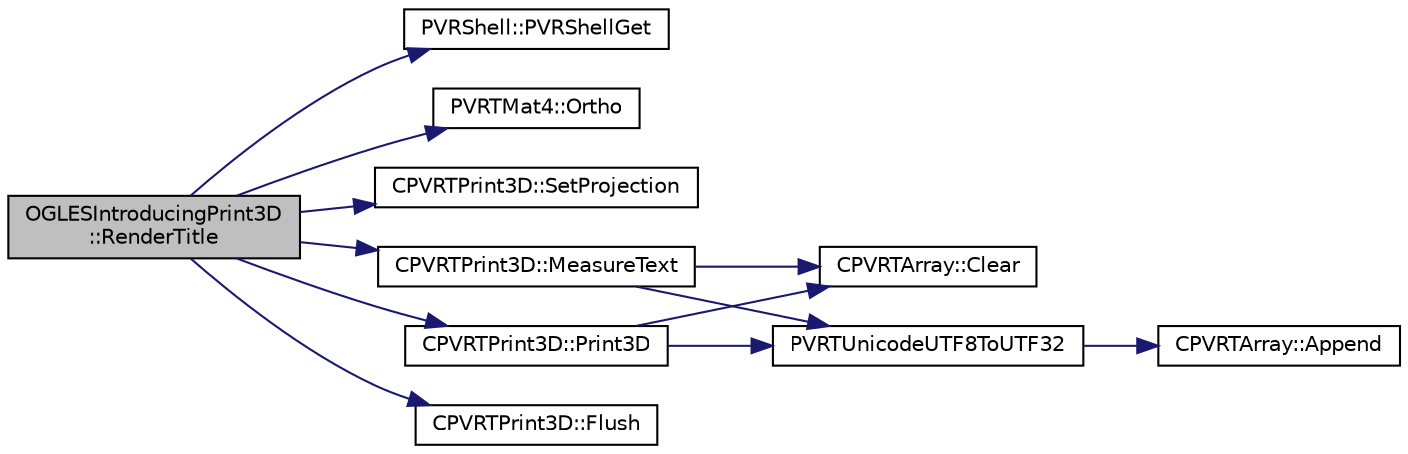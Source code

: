 digraph "OGLESIntroducingPrint3D::RenderTitle"
{
  edge [fontname="Helvetica",fontsize="10",labelfontname="Helvetica",labelfontsize="10"];
  node [fontname="Helvetica",fontsize="10",shape=record];
  rankdir="LR";
  Node1 [label="OGLESIntroducingPrint3D\l::RenderTitle",height=0.2,width=0.4,color="black", fillcolor="grey75", style="filled", fontcolor="black"];
  Node1 -> Node2 [color="midnightblue",fontsize="10",style="solid"];
  Node2 [label="PVRShell::PVRShellGet",height=0.2,width=0.4,color="black", fillcolor="white", style="filled",URL="$class_p_v_r_shell.html#ad58b00376cdae7a8aeea41fc17367bfd",tooltip="This function is used to get parameters from the PVRShell. It can be called from anywhere in the prog..."];
  Node1 -> Node3 [color="midnightblue",fontsize="10",style="solid"];
  Node3 [label="PVRTMat4::Ortho",height=0.2,width=0.4,color="black", fillcolor="white", style="filled",URL="$struct_p_v_r_t_mat4.html#a37c75ef39deda650899a195b90b36883",tooltip="Translates the matrix from the passed parameters. "];
  Node1 -> Node4 [color="midnightblue",fontsize="10",style="solid"];
  Node4 [label="CPVRTPrint3D::SetProjection",height=0.2,width=0.4,color="black", fillcolor="white", style="filled",URL="$class_c_p_v_r_t_print3_d.html#ab40a04460c358803df8f03437ff5da84",tooltip="Sets the projection matrix for the proceeding flush(). "];
  Node1 -> Node5 [color="midnightblue",fontsize="10",style="solid"];
  Node5 [label="CPVRTPrint3D::MeasureText",height=0.2,width=0.4,color="black", fillcolor="white", style="filled",URL="$class_c_p_v_r_t_print3_d.html#aaba0e9b4cd00538e8592b7aeb1c64312",tooltip="Returns the size of a string in pixels. "];
  Node5 -> Node6 [color="midnightblue",fontsize="10",style="solid"];
  Node6 [label="CPVRTArray::Clear",height=0.2,width=0.4,color="black", fillcolor="white", style="filled",URL="$class_c_p_v_r_t_array.html#ad1e3c37b05d484c9e5598899d6611440",tooltip="Clears the array. "];
  Node5 -> Node7 [color="midnightblue",fontsize="10",style="solid"];
  Node7 [label="PVRTUnicodeUTF8ToUTF32",height=0.2,width=0.4,color="black", fillcolor="white", style="filled",URL="$_p_v_r_t_unicode_8h.html#a54150f433be76ed547efa36329d48341",tooltip="Decodes a UTF8-encoded string in to Unicode code points (UTF32). If pUTF8 is not null terminated..."];
  Node7 -> Node8 [color="midnightblue",fontsize="10",style="solid"];
  Node8 [label="CPVRTArray::Append",height=0.2,width=0.4,color="black", fillcolor="white", style="filled",URL="$class_c_p_v_r_t_array.html#a1af5aeb05badf2783dbc7ec5b98cead2",tooltip="Appends an element to the end of the array, expanding it if necessary. "];
  Node1 -> Node9 [color="midnightblue",fontsize="10",style="solid"];
  Node9 [label="CPVRTPrint3D::Print3D",height=0.2,width=0.4,color="black", fillcolor="white", style="filled",URL="$class_c_p_v_r_t_print3_d.html#afd98a5ba4e3f9183ceb615566a64f843",tooltip="Display 3D text on screen. CPVRTPrint3D::SetTextures(...) must have been called beforehand. This function accepts formatting in the printf way. "];
  Node9 -> Node6 [color="midnightblue",fontsize="10",style="solid"];
  Node9 -> Node7 [color="midnightblue",fontsize="10",style="solid"];
  Node1 -> Node10 [color="midnightblue",fontsize="10",style="solid"];
  Node10 [label="CPVRTPrint3D::Flush",height=0.2,width=0.4,color="black", fillcolor="white", style="filled",URL="$class_c_p_v_r_t_print3_d.html#ad7d1d707351cc84ec0614487e4acc6b1",tooltip="Flushes all the print text commands. "];
}

